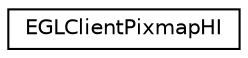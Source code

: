 digraph "Graphical Class Hierarchy"
{
 // LATEX_PDF_SIZE
  edge [fontname="Helvetica",fontsize="10",labelfontname="Helvetica",labelfontsize="10"];
  node [fontname="Helvetica",fontsize="10",shape=record];
  rankdir="LR";
  Node0 [label="EGLClientPixmapHI",height=0.2,width=0.4,color="black", fillcolor="white", style="filled",URL="$de/db2/structEGLClientPixmapHI.html",tooltip=" "];
}
